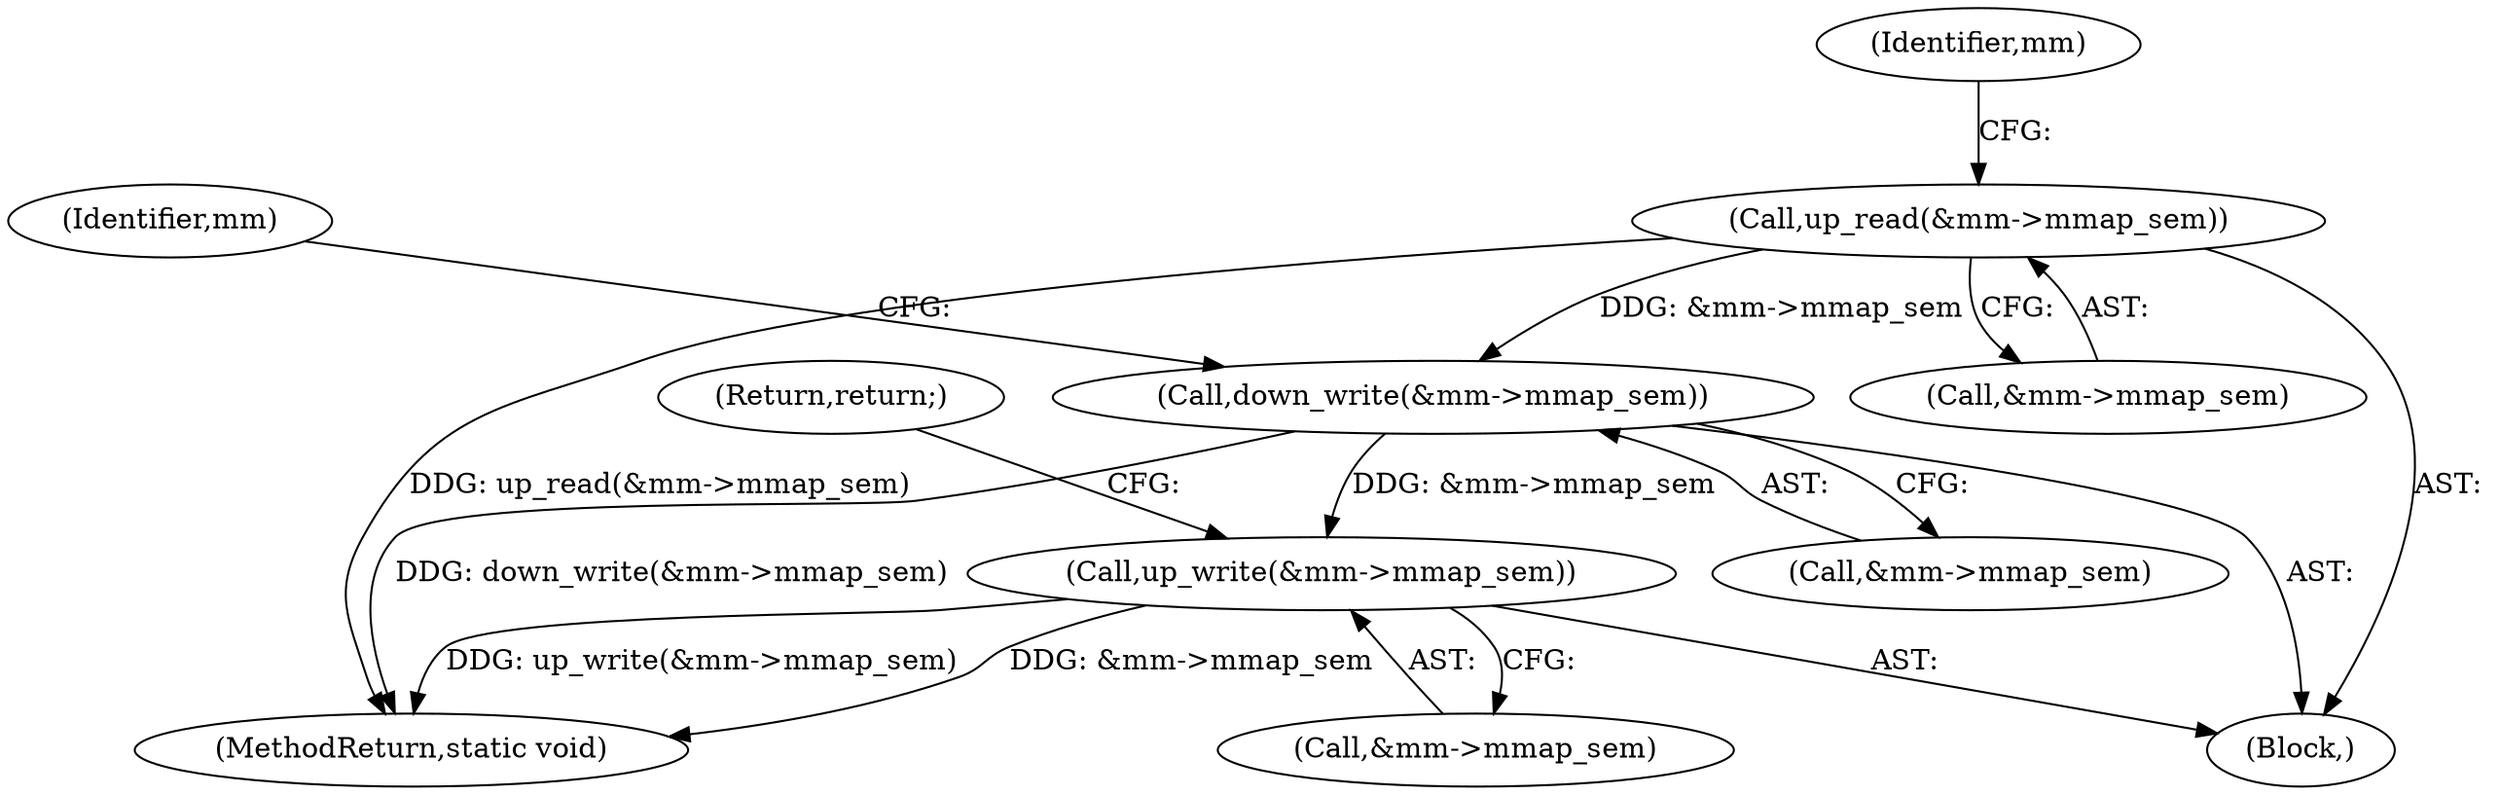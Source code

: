 digraph "0_linux_78f11a255749d09025f54d4e2df4fbcb031530e2@API" {
"1000152" [label="(Call,up_read(&mm->mmap_sem))"];
"1000157" [label="(Call,down_write(&mm->mmap_sem))"];
"1000436" [label="(Call,up_write(&mm->mmap_sem))"];
"1000152" [label="(Call,up_read(&mm->mmap_sem))"];
"1000115" [label="(Block,)"];
"1000441" [label="(Return,return;)"];
"1000437" [label="(Call,&mm->mmap_sem)"];
"1000160" [label="(Identifier,mm)"];
"1000165" [label="(Identifier,mm)"];
"1000436" [label="(Call,up_write(&mm->mmap_sem))"];
"1000158" [label="(Call,&mm->mmap_sem)"];
"1000153" [label="(Call,&mm->mmap_sem)"];
"1000448" [label="(MethodReturn,static void)"];
"1000157" [label="(Call,down_write(&mm->mmap_sem))"];
"1000152" -> "1000115"  [label="AST: "];
"1000152" -> "1000153"  [label="CFG: "];
"1000153" -> "1000152"  [label="AST: "];
"1000160" -> "1000152"  [label="CFG: "];
"1000152" -> "1000448"  [label="DDG: up_read(&mm->mmap_sem)"];
"1000152" -> "1000157"  [label="DDG: &mm->mmap_sem"];
"1000157" -> "1000115"  [label="AST: "];
"1000157" -> "1000158"  [label="CFG: "];
"1000158" -> "1000157"  [label="AST: "];
"1000165" -> "1000157"  [label="CFG: "];
"1000157" -> "1000448"  [label="DDG: down_write(&mm->mmap_sem)"];
"1000157" -> "1000436"  [label="DDG: &mm->mmap_sem"];
"1000436" -> "1000115"  [label="AST: "];
"1000436" -> "1000437"  [label="CFG: "];
"1000437" -> "1000436"  [label="AST: "];
"1000441" -> "1000436"  [label="CFG: "];
"1000436" -> "1000448"  [label="DDG: up_write(&mm->mmap_sem)"];
"1000436" -> "1000448"  [label="DDG: &mm->mmap_sem"];
}

